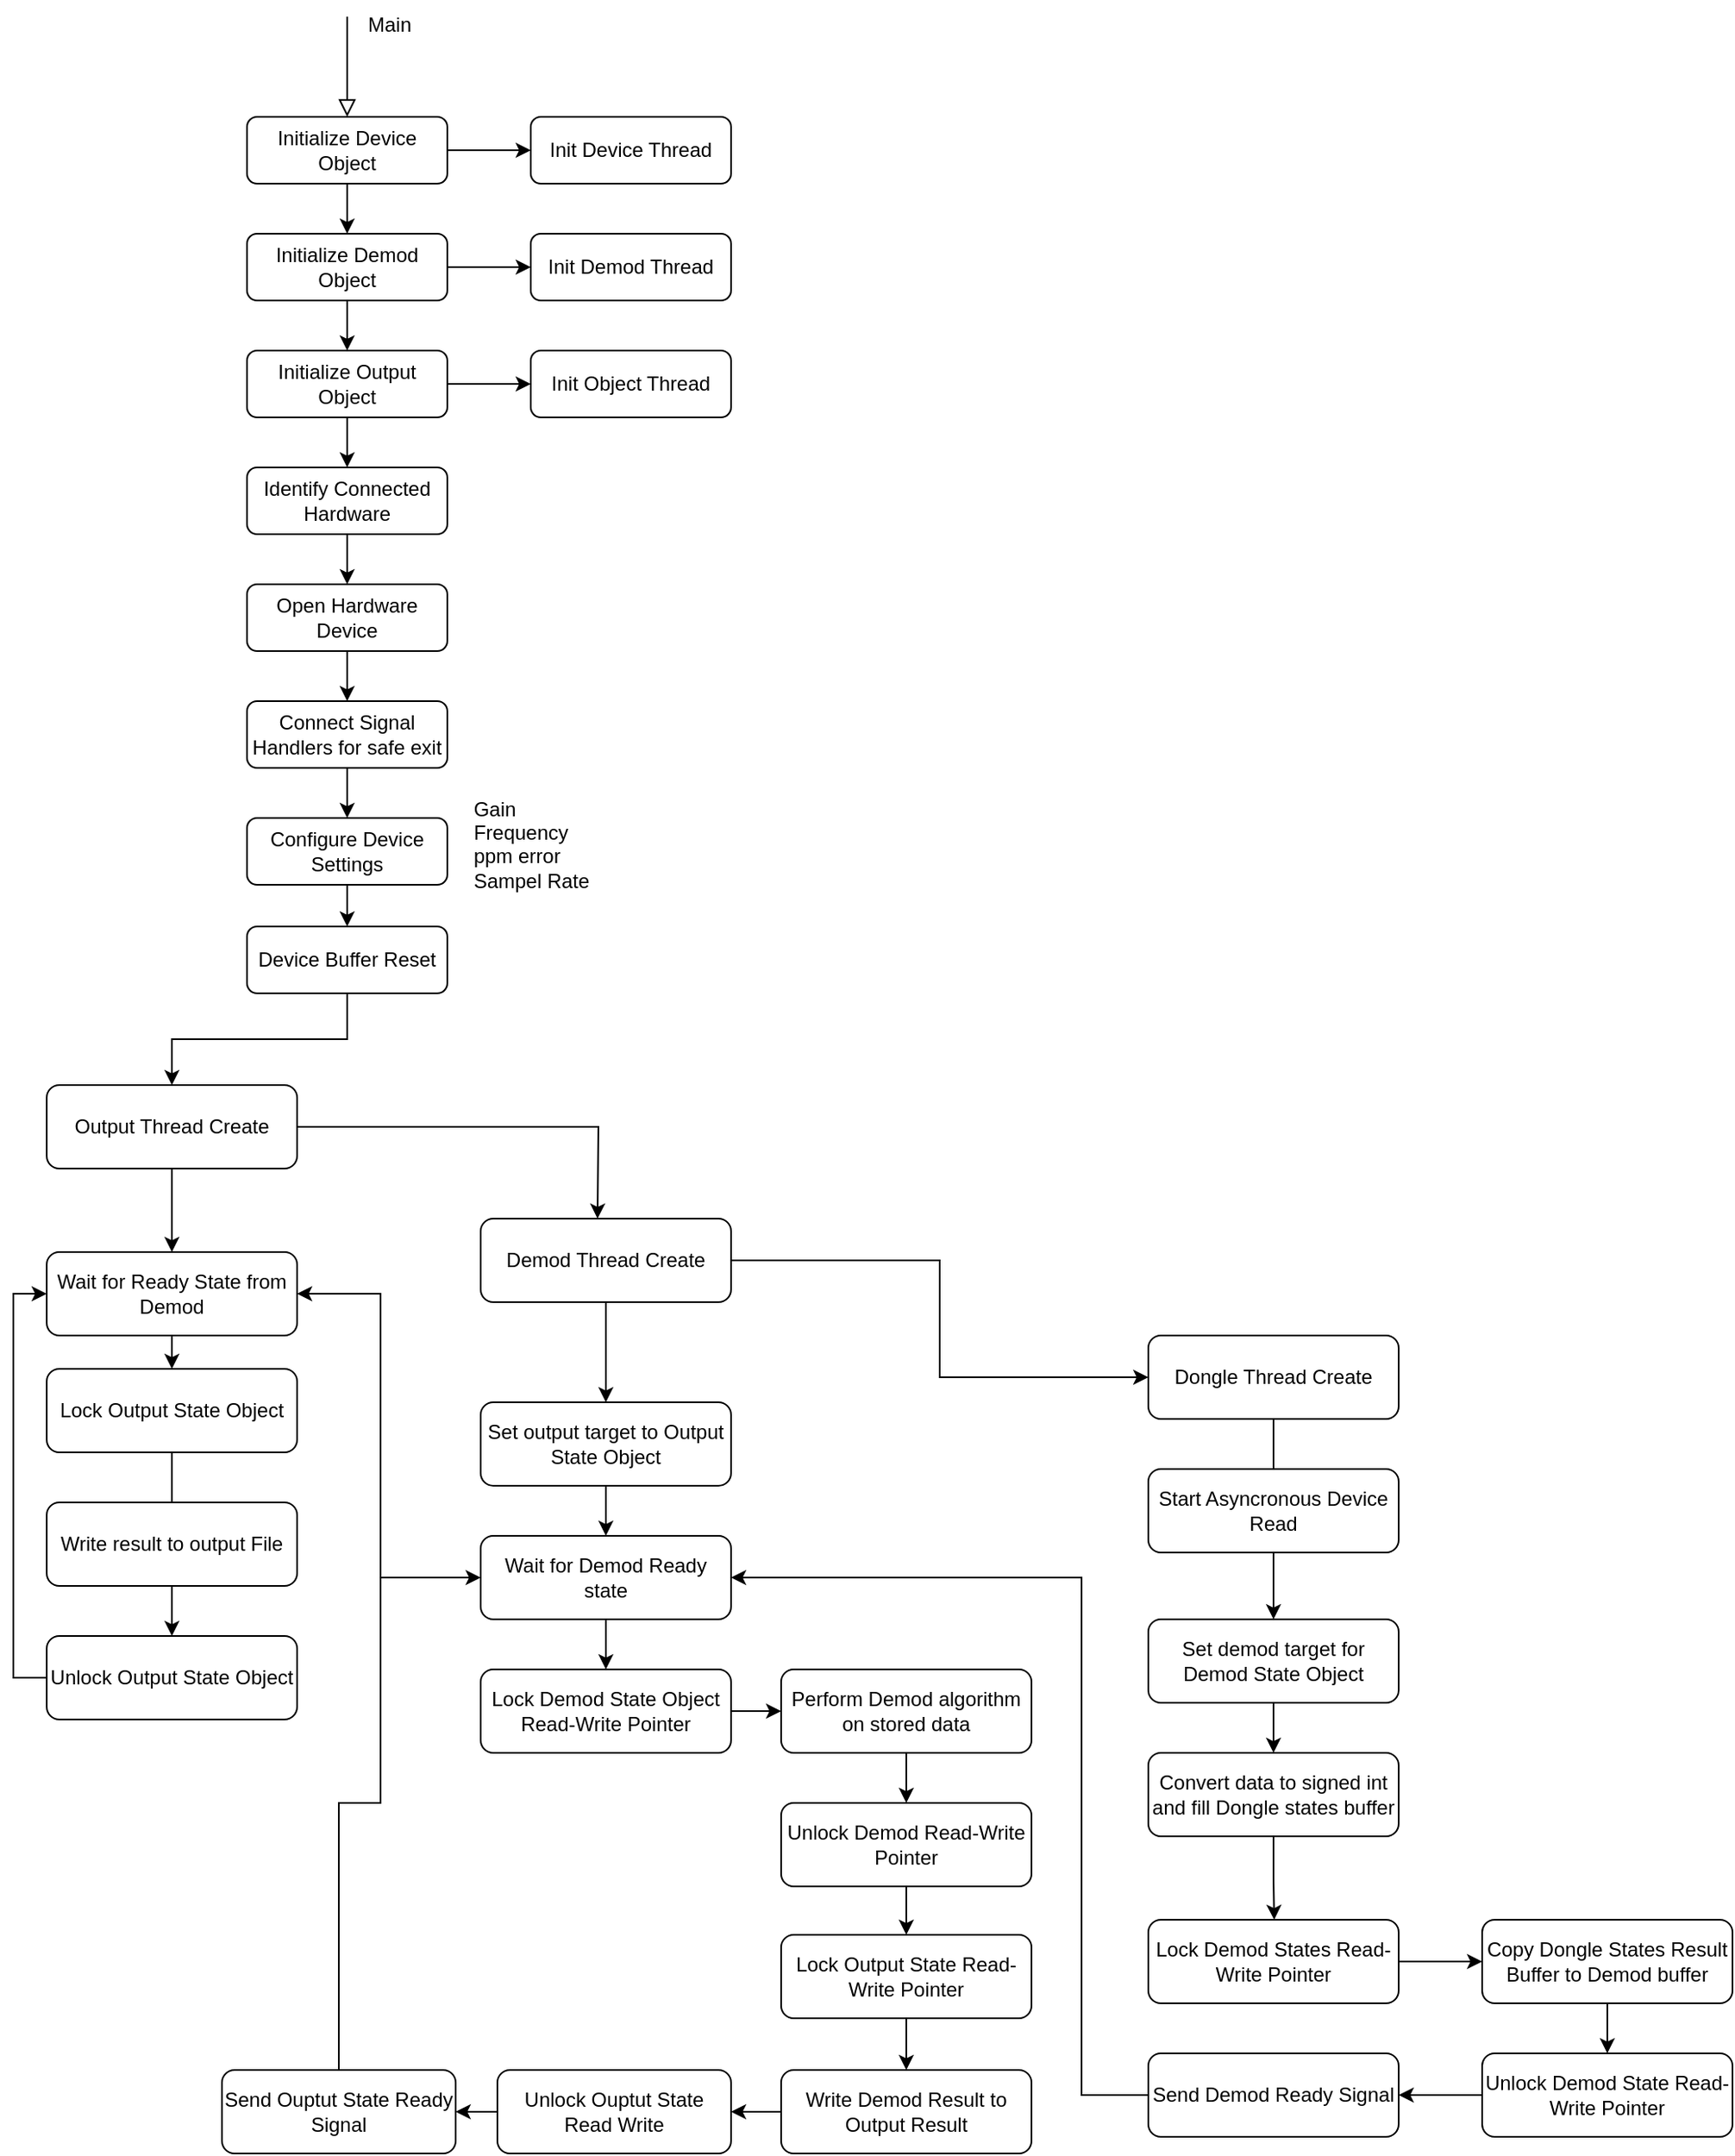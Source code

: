 <mxfile version="24.2.5" type="device" pages="4">
  <diagram id="C5RBs43oDa-KdzZeNtuy" name="FlowChart">
    <mxGraphModel dx="782" dy="461" grid="1" gridSize="10" guides="1" tooltips="1" connect="1" arrows="1" fold="1" page="1" pageScale="1" pageWidth="827" pageHeight="1169" math="0" shadow="0">
      <root>
        <mxCell id="WIyWlLk6GJQsqaUBKTNV-0" />
        <mxCell id="WIyWlLk6GJQsqaUBKTNV-1" parent="WIyWlLk6GJQsqaUBKTNV-0" />
        <mxCell id="ryBWtd0tFmzfpKorxyXH-6" style="edgeStyle=orthogonalEdgeStyle;rounded=0;orthogonalLoop=1;jettySize=auto;html=1;exitX=0.5;exitY=1;exitDx=0;exitDy=0;entryX=0.5;entryY=0;entryDx=0;entryDy=0;" parent="WIyWlLk6GJQsqaUBKTNV-1" source="WIyWlLk6GJQsqaUBKTNV-3" target="ryBWtd0tFmzfpKorxyXH-2" edge="1">
          <mxGeometry relative="1" as="geometry" />
        </mxCell>
        <mxCell id="WIyWlLk6GJQsqaUBKTNV-3" value="Initialize Device Object" style="rounded=1;whiteSpace=wrap;html=1;fontSize=12;glass=0;strokeWidth=1;shadow=0;" parent="WIyWlLk6GJQsqaUBKTNV-1" vertex="1">
          <mxGeometry x="160" y="80" width="120" height="40" as="geometry" />
        </mxCell>
        <mxCell id="ryBWtd0tFmzfpKorxyXH-0" value="" style="rounded=0;html=1;jettySize=auto;orthogonalLoop=1;fontSize=11;endArrow=block;endFill=0;endSize=8;strokeWidth=1;shadow=0;labelBackgroundColor=none;edgeStyle=orthogonalEdgeStyle;entryX=0.5;entryY=0;entryDx=0;entryDy=0;" parent="WIyWlLk6GJQsqaUBKTNV-1" target="WIyWlLk6GJQsqaUBKTNV-3" edge="1">
          <mxGeometry relative="1" as="geometry">
            <mxPoint x="220" y="20" as="sourcePoint" />
            <mxPoint x="220" y="70" as="targetPoint" />
            <Array as="points">
              <mxPoint x="220" y="60" />
              <mxPoint x="220" y="60" />
            </Array>
          </mxGeometry>
        </mxCell>
        <mxCell id="ryBWtd0tFmzfpKorxyXH-1" value="Main" style="text;html=1;align=center;verticalAlign=middle;resizable=0;points=[];autosize=1;strokeColor=none;fillColor=none;" parent="WIyWlLk6GJQsqaUBKTNV-1" vertex="1">
          <mxGeometry x="220" y="10" width="50" height="30" as="geometry" />
        </mxCell>
        <mxCell id="ryBWtd0tFmzfpKorxyXH-7" style="edgeStyle=orthogonalEdgeStyle;rounded=0;orthogonalLoop=1;jettySize=auto;html=1;exitX=0.5;exitY=1;exitDx=0;exitDy=0;entryX=0.5;entryY=0;entryDx=0;entryDy=0;" parent="WIyWlLk6GJQsqaUBKTNV-1" source="ryBWtd0tFmzfpKorxyXH-2" target="ryBWtd0tFmzfpKorxyXH-3" edge="1">
          <mxGeometry relative="1" as="geometry" />
        </mxCell>
        <mxCell id="ryBWtd0tFmzfpKorxyXH-11" style="edgeStyle=orthogonalEdgeStyle;rounded=0;orthogonalLoop=1;jettySize=auto;html=1;exitX=1;exitY=0.5;exitDx=0;exitDy=0;entryX=0;entryY=0.5;entryDx=0;entryDy=0;" parent="WIyWlLk6GJQsqaUBKTNV-1" source="ryBWtd0tFmzfpKorxyXH-2" target="ryBWtd0tFmzfpKorxyXH-9" edge="1">
          <mxGeometry relative="1" as="geometry" />
        </mxCell>
        <mxCell id="ryBWtd0tFmzfpKorxyXH-2" value="Initialize Demod Object" style="rounded=1;whiteSpace=wrap;html=1;fontSize=12;glass=0;strokeWidth=1;shadow=0;" parent="WIyWlLk6GJQsqaUBKTNV-1" vertex="1">
          <mxGeometry x="160" y="150" width="120" height="40" as="geometry" />
        </mxCell>
        <mxCell id="ryBWtd0tFmzfpKorxyXH-12" style="edgeStyle=orthogonalEdgeStyle;rounded=0;orthogonalLoop=1;jettySize=auto;html=1;exitX=1;exitY=0.5;exitDx=0;exitDy=0;entryX=0;entryY=0.5;entryDx=0;entryDy=0;" parent="WIyWlLk6GJQsqaUBKTNV-1" source="ryBWtd0tFmzfpKorxyXH-3" target="ryBWtd0tFmzfpKorxyXH-10" edge="1">
          <mxGeometry relative="1" as="geometry" />
        </mxCell>
        <mxCell id="ryBWtd0tFmzfpKorxyXH-16" style="edgeStyle=orthogonalEdgeStyle;rounded=0;orthogonalLoop=1;jettySize=auto;html=1;exitX=0.5;exitY=1;exitDx=0;exitDy=0;entryX=0.5;entryY=0;entryDx=0;entryDy=0;" parent="WIyWlLk6GJQsqaUBKTNV-1" source="ryBWtd0tFmzfpKorxyXH-3" target="ryBWtd0tFmzfpKorxyXH-15" edge="1">
          <mxGeometry relative="1" as="geometry" />
        </mxCell>
        <mxCell id="ryBWtd0tFmzfpKorxyXH-3" value="Initialize Output Object" style="rounded=1;whiteSpace=wrap;html=1;fontSize=12;glass=0;strokeWidth=1;shadow=0;" parent="WIyWlLk6GJQsqaUBKTNV-1" vertex="1">
          <mxGeometry x="160" y="220" width="120" height="40" as="geometry" />
        </mxCell>
        <mxCell id="ryBWtd0tFmzfpKorxyXH-5" value="" style="endArrow=classic;html=1;rounded=0;exitX=1;exitY=0.5;exitDx=0;exitDy=0;" parent="WIyWlLk6GJQsqaUBKTNV-1" source="WIyWlLk6GJQsqaUBKTNV-3" edge="1">
          <mxGeometry width="50" height="50" relative="1" as="geometry">
            <mxPoint x="340" y="110" as="sourcePoint" />
            <mxPoint x="330" y="100" as="targetPoint" />
          </mxGeometry>
        </mxCell>
        <mxCell id="ryBWtd0tFmzfpKorxyXH-8" value="Init Device Thread" style="rounded=1;whiteSpace=wrap;html=1;fontSize=12;glass=0;strokeWidth=1;shadow=0;" parent="WIyWlLk6GJQsqaUBKTNV-1" vertex="1">
          <mxGeometry x="330" y="80" width="120" height="40" as="geometry" />
        </mxCell>
        <mxCell id="ryBWtd0tFmzfpKorxyXH-9" value="Init Demod Thread" style="rounded=1;whiteSpace=wrap;html=1;fontSize=12;glass=0;strokeWidth=1;shadow=0;" parent="WIyWlLk6GJQsqaUBKTNV-1" vertex="1">
          <mxGeometry x="330" y="150" width="120" height="40" as="geometry" />
        </mxCell>
        <mxCell id="ryBWtd0tFmzfpKorxyXH-10" value="Init Object Thread" style="rounded=1;whiteSpace=wrap;html=1;fontSize=12;glass=0;strokeWidth=1;shadow=0;" parent="WIyWlLk6GJQsqaUBKTNV-1" vertex="1">
          <mxGeometry x="330" y="220" width="120" height="40" as="geometry" />
        </mxCell>
        <mxCell id="ryBWtd0tFmzfpKorxyXH-18" style="edgeStyle=orthogonalEdgeStyle;rounded=0;orthogonalLoop=1;jettySize=auto;html=1;exitX=0.5;exitY=1;exitDx=0;exitDy=0;entryX=0.5;entryY=0;entryDx=0;entryDy=0;" parent="WIyWlLk6GJQsqaUBKTNV-1" source="ryBWtd0tFmzfpKorxyXH-15" target="ryBWtd0tFmzfpKorxyXH-17" edge="1">
          <mxGeometry relative="1" as="geometry" />
        </mxCell>
        <mxCell id="ryBWtd0tFmzfpKorxyXH-15" value="Identify Connected Hardware" style="rounded=1;whiteSpace=wrap;html=1;fontSize=12;glass=0;strokeWidth=1;shadow=0;" parent="WIyWlLk6GJQsqaUBKTNV-1" vertex="1">
          <mxGeometry x="160" y="290" width="120" height="40" as="geometry" />
        </mxCell>
        <mxCell id="ryBWtd0tFmzfpKorxyXH-20" style="edgeStyle=orthogonalEdgeStyle;rounded=0;orthogonalLoop=1;jettySize=auto;html=1;exitX=0.5;exitY=1;exitDx=0;exitDy=0;entryX=0.5;entryY=0;entryDx=0;entryDy=0;" parent="WIyWlLk6GJQsqaUBKTNV-1" source="ryBWtd0tFmzfpKorxyXH-17" target="ryBWtd0tFmzfpKorxyXH-19" edge="1">
          <mxGeometry relative="1" as="geometry" />
        </mxCell>
        <mxCell id="ryBWtd0tFmzfpKorxyXH-17" value="Open Hardware Device" style="rounded=1;whiteSpace=wrap;html=1;fontSize=12;glass=0;strokeWidth=1;shadow=0;" parent="WIyWlLk6GJQsqaUBKTNV-1" vertex="1">
          <mxGeometry x="160" y="360" width="120" height="40" as="geometry" />
        </mxCell>
        <mxCell id="ryBWtd0tFmzfpKorxyXH-22" style="edgeStyle=orthogonalEdgeStyle;rounded=0;orthogonalLoop=1;jettySize=auto;html=1;exitX=0.5;exitY=1;exitDx=0;exitDy=0;entryX=0.5;entryY=0;entryDx=0;entryDy=0;" parent="WIyWlLk6GJQsqaUBKTNV-1" source="ryBWtd0tFmzfpKorxyXH-19" target="ryBWtd0tFmzfpKorxyXH-21" edge="1">
          <mxGeometry relative="1" as="geometry" />
        </mxCell>
        <mxCell id="ryBWtd0tFmzfpKorxyXH-19" value="Connect Signal Handlers for safe exit" style="rounded=1;whiteSpace=wrap;html=1;fontSize=12;glass=0;strokeWidth=1;shadow=0;" parent="WIyWlLk6GJQsqaUBKTNV-1" vertex="1">
          <mxGeometry x="160" y="430" width="120" height="40" as="geometry" />
        </mxCell>
        <mxCell id="ryBWtd0tFmzfpKorxyXH-25" style="edgeStyle=orthogonalEdgeStyle;rounded=0;orthogonalLoop=1;jettySize=auto;html=1;exitX=0.5;exitY=1;exitDx=0;exitDy=0;entryX=0.5;entryY=0;entryDx=0;entryDy=0;" parent="WIyWlLk6GJQsqaUBKTNV-1" source="ryBWtd0tFmzfpKorxyXH-21" target="ryBWtd0tFmzfpKorxyXH-24" edge="1">
          <mxGeometry relative="1" as="geometry" />
        </mxCell>
        <mxCell id="ryBWtd0tFmzfpKorxyXH-21" value="Configure Device Settings" style="rounded=1;whiteSpace=wrap;html=1;fontSize=12;glass=0;strokeWidth=1;shadow=0;" parent="WIyWlLk6GJQsqaUBKTNV-1" vertex="1">
          <mxGeometry x="160" y="500" width="120" height="40" as="geometry" />
        </mxCell>
        <mxCell id="ryBWtd0tFmzfpKorxyXH-23" value="&lt;div style=&quot;text-align: left;&quot;&gt;&lt;span style=&quot;background-color: initial;&quot;&gt;Gain&lt;/span&gt;&lt;/div&gt;&lt;div style=&quot;text-align: left;&quot;&gt;Frequency&lt;/div&gt;&lt;div style=&quot;text-align: left;&quot;&gt;ppm error&lt;/div&gt;&lt;div style=&quot;text-align: left;&quot;&gt;Sampel Rate&lt;/div&gt;&lt;div&gt;&lt;br&gt;&lt;/div&gt;" style="text;html=1;align=center;verticalAlign=middle;resizable=0;points=[];autosize=1;strokeColor=none;fillColor=none;" parent="WIyWlLk6GJQsqaUBKTNV-1" vertex="1">
          <mxGeometry x="285" y="478" width="90" height="90" as="geometry" />
        </mxCell>
        <mxCell id="ryBWtd0tFmzfpKorxyXH-27" style="edgeStyle=orthogonalEdgeStyle;rounded=0;orthogonalLoop=1;jettySize=auto;html=1;exitX=0.5;exitY=1;exitDx=0;exitDy=0;entryX=0.5;entryY=0;entryDx=0;entryDy=0;" parent="WIyWlLk6GJQsqaUBKTNV-1" source="ryBWtd0tFmzfpKorxyXH-24" target="ryBWtd0tFmzfpKorxyXH-26" edge="1">
          <mxGeometry relative="1" as="geometry" />
        </mxCell>
        <mxCell id="ryBWtd0tFmzfpKorxyXH-24" value="Device Buffer Reset" style="rounded=1;whiteSpace=wrap;html=1;fontSize=12;glass=0;strokeWidth=1;shadow=0;" parent="WIyWlLk6GJQsqaUBKTNV-1" vertex="1">
          <mxGeometry x="160" y="565" width="120" height="40" as="geometry" />
        </mxCell>
        <mxCell id="ryBWtd0tFmzfpKorxyXH-28" style="edgeStyle=orthogonalEdgeStyle;rounded=0;orthogonalLoop=1;jettySize=auto;html=1;exitX=0.5;exitY=1;exitDx=0;exitDy=0;" parent="WIyWlLk6GJQsqaUBKTNV-1" source="ryBWtd0tFmzfpKorxyXH-26" edge="1">
          <mxGeometry relative="1" as="geometry">
            <mxPoint x="115" y="760" as="targetPoint" />
          </mxGeometry>
        </mxCell>
        <mxCell id="ryBWtd0tFmzfpKorxyXH-37" style="edgeStyle=orthogonalEdgeStyle;rounded=0;orthogonalLoop=1;jettySize=auto;html=1;exitX=1;exitY=0.5;exitDx=0;exitDy=0;" parent="WIyWlLk6GJQsqaUBKTNV-1" source="ryBWtd0tFmzfpKorxyXH-26" edge="1">
          <mxGeometry relative="1" as="geometry">
            <mxPoint x="370" y="740" as="targetPoint" />
          </mxGeometry>
        </mxCell>
        <mxCell id="ryBWtd0tFmzfpKorxyXH-26" value="Output Thread Create" style="rounded=1;whiteSpace=wrap;html=1;fontSize=12;glass=0;strokeWidth=1;shadow=0;" parent="WIyWlLk6GJQsqaUBKTNV-1" vertex="1">
          <mxGeometry x="40" y="660" width="150" height="50" as="geometry" />
        </mxCell>
        <mxCell id="ryBWtd0tFmzfpKorxyXH-30" style="edgeStyle=orthogonalEdgeStyle;rounded=0;orthogonalLoop=1;jettySize=auto;html=1;exitX=0.5;exitY=1;exitDx=0;exitDy=0;" parent="WIyWlLk6GJQsqaUBKTNV-1" source="ryBWtd0tFmzfpKorxyXH-29" edge="1">
          <mxGeometry relative="1" as="geometry">
            <mxPoint x="115" y="950" as="targetPoint" />
          </mxGeometry>
        </mxCell>
        <mxCell id="ryBWtd0tFmzfpKorxyXH-29" value="Lock Output State Object" style="rounded=1;whiteSpace=wrap;html=1;fontSize=12;glass=0;strokeWidth=1;shadow=0;" parent="WIyWlLk6GJQsqaUBKTNV-1" vertex="1">
          <mxGeometry x="40" y="830" width="150" height="50" as="geometry" />
        </mxCell>
        <mxCell id="ryBWtd0tFmzfpKorxyXH-33" style="edgeStyle=orthogonalEdgeStyle;rounded=0;orthogonalLoop=1;jettySize=auto;html=1;exitX=0.5;exitY=1;exitDx=0;exitDy=0;entryX=0.5;entryY=0;entryDx=0;entryDy=0;" parent="WIyWlLk6GJQsqaUBKTNV-1" source="ryBWtd0tFmzfpKorxyXH-31" target="ryBWtd0tFmzfpKorxyXH-32" edge="1">
          <mxGeometry relative="1" as="geometry" />
        </mxCell>
        <mxCell id="ryBWtd0tFmzfpKorxyXH-31" value="Write result to output File" style="rounded=1;whiteSpace=wrap;html=1;fontSize=12;glass=0;strokeWidth=1;shadow=0;" parent="WIyWlLk6GJQsqaUBKTNV-1" vertex="1">
          <mxGeometry x="40" y="910" width="150" height="50" as="geometry" />
        </mxCell>
        <mxCell id="ryBWtd0tFmzfpKorxyXH-59" style="edgeStyle=orthogonalEdgeStyle;rounded=0;orthogonalLoop=1;jettySize=auto;html=1;exitX=0;exitY=0.5;exitDx=0;exitDy=0;entryX=0;entryY=0.5;entryDx=0;entryDy=0;" parent="WIyWlLk6GJQsqaUBKTNV-1" source="ryBWtd0tFmzfpKorxyXH-32" target="ryBWtd0tFmzfpKorxyXH-34" edge="1">
          <mxGeometry relative="1" as="geometry" />
        </mxCell>
        <mxCell id="ryBWtd0tFmzfpKorxyXH-32" value="Unlock Output State Object" style="rounded=1;whiteSpace=wrap;html=1;fontSize=12;glass=0;strokeWidth=1;shadow=0;" parent="WIyWlLk6GJQsqaUBKTNV-1" vertex="1">
          <mxGeometry x="40" y="990" width="150" height="50" as="geometry" />
        </mxCell>
        <mxCell id="ryBWtd0tFmzfpKorxyXH-35" style="edgeStyle=orthogonalEdgeStyle;rounded=0;orthogonalLoop=1;jettySize=auto;html=1;exitX=0.5;exitY=1;exitDx=0;exitDy=0;entryX=0.5;entryY=0;entryDx=0;entryDy=0;" parent="WIyWlLk6GJQsqaUBKTNV-1" source="ryBWtd0tFmzfpKorxyXH-34" target="ryBWtd0tFmzfpKorxyXH-29" edge="1">
          <mxGeometry relative="1" as="geometry" />
        </mxCell>
        <mxCell id="ryBWtd0tFmzfpKorxyXH-34" value="Wait for Ready State from Demod" style="rounded=1;whiteSpace=wrap;html=1;fontSize=12;glass=0;strokeWidth=1;shadow=0;" parent="WIyWlLk6GJQsqaUBKTNV-1" vertex="1">
          <mxGeometry x="40" y="760" width="150" height="50" as="geometry" />
        </mxCell>
        <mxCell id="ryBWtd0tFmzfpKorxyXH-39" style="edgeStyle=orthogonalEdgeStyle;rounded=0;orthogonalLoop=1;jettySize=auto;html=1;exitX=0.5;exitY=1;exitDx=0;exitDy=0;" parent="WIyWlLk6GJQsqaUBKTNV-1" source="ryBWtd0tFmzfpKorxyXH-38" edge="1">
          <mxGeometry relative="1" as="geometry">
            <mxPoint x="375" y="850" as="targetPoint" />
          </mxGeometry>
        </mxCell>
        <mxCell id="ryBWtd0tFmzfpKorxyXH-62" style="edgeStyle=orthogonalEdgeStyle;rounded=0;orthogonalLoop=1;jettySize=auto;html=1;exitX=1;exitY=0.5;exitDx=0;exitDy=0;entryX=0;entryY=0.5;entryDx=0;entryDy=0;" parent="WIyWlLk6GJQsqaUBKTNV-1" source="ryBWtd0tFmzfpKorxyXH-38" target="ryBWtd0tFmzfpKorxyXH-61" edge="1">
          <mxGeometry relative="1" as="geometry" />
        </mxCell>
        <mxCell id="ryBWtd0tFmzfpKorxyXH-38" value="Demod Thread Create" style="rounded=1;whiteSpace=wrap;html=1;fontSize=12;glass=0;strokeWidth=1;shadow=0;" parent="WIyWlLk6GJQsqaUBKTNV-1" vertex="1">
          <mxGeometry x="300" y="740" width="150" height="50" as="geometry" />
        </mxCell>
        <mxCell id="ryBWtd0tFmzfpKorxyXH-43" style="edgeStyle=orthogonalEdgeStyle;rounded=0;orthogonalLoop=1;jettySize=auto;html=1;exitX=0.5;exitY=1;exitDx=0;exitDy=0;entryX=0.5;entryY=0;entryDx=0;entryDy=0;" parent="WIyWlLk6GJQsqaUBKTNV-1" source="ryBWtd0tFmzfpKorxyXH-40" target="ryBWtd0tFmzfpKorxyXH-41" edge="1">
          <mxGeometry relative="1" as="geometry" />
        </mxCell>
        <mxCell id="ryBWtd0tFmzfpKorxyXH-40" value="Set output target to Output State Object" style="rounded=1;whiteSpace=wrap;html=1;fontSize=12;glass=0;strokeWidth=1;shadow=0;" parent="WIyWlLk6GJQsqaUBKTNV-1" vertex="1">
          <mxGeometry x="300" y="850" width="150" height="50" as="geometry" />
        </mxCell>
        <mxCell id="ryBWtd0tFmzfpKorxyXH-44" style="edgeStyle=orthogonalEdgeStyle;rounded=0;orthogonalLoop=1;jettySize=auto;html=1;exitX=0.5;exitY=1;exitDx=0;exitDy=0;entryX=0.5;entryY=0;entryDx=0;entryDy=0;" parent="WIyWlLk6GJQsqaUBKTNV-1" source="ryBWtd0tFmzfpKorxyXH-41" target="ryBWtd0tFmzfpKorxyXH-45" edge="1">
          <mxGeometry relative="1" as="geometry">
            <mxPoint x="375" y="1030" as="targetPoint" />
          </mxGeometry>
        </mxCell>
        <mxCell id="ryBWtd0tFmzfpKorxyXH-41" value="Wait for Demod Ready state" style="rounded=1;whiteSpace=wrap;html=1;fontSize=12;glass=0;strokeWidth=1;shadow=0;" parent="WIyWlLk6GJQsqaUBKTNV-1" vertex="1">
          <mxGeometry x="300" y="930" width="150" height="50" as="geometry" />
        </mxCell>
        <mxCell id="ryBWtd0tFmzfpKorxyXH-47" style="edgeStyle=orthogonalEdgeStyle;rounded=0;orthogonalLoop=1;jettySize=auto;html=1;exitX=1;exitY=0.5;exitDx=0;exitDy=0;entryX=0;entryY=0.5;entryDx=0;entryDy=0;" parent="WIyWlLk6GJQsqaUBKTNV-1" source="ryBWtd0tFmzfpKorxyXH-45" target="ryBWtd0tFmzfpKorxyXH-46" edge="1">
          <mxGeometry relative="1" as="geometry" />
        </mxCell>
        <mxCell id="ryBWtd0tFmzfpKorxyXH-45" value="Lock Demod State Object Read-Write Pointer" style="rounded=1;whiteSpace=wrap;html=1;fontSize=12;glass=0;strokeWidth=1;shadow=0;" parent="WIyWlLk6GJQsqaUBKTNV-1" vertex="1">
          <mxGeometry x="300" y="1010" width="150" height="50" as="geometry" />
        </mxCell>
        <mxCell id="ryBWtd0tFmzfpKorxyXH-49" style="edgeStyle=orthogonalEdgeStyle;rounded=0;orthogonalLoop=1;jettySize=auto;html=1;exitX=0.5;exitY=1;exitDx=0;exitDy=0;entryX=0.5;entryY=0;entryDx=0;entryDy=0;" parent="WIyWlLk6GJQsqaUBKTNV-1" source="ryBWtd0tFmzfpKorxyXH-46" target="ryBWtd0tFmzfpKorxyXH-48" edge="1">
          <mxGeometry relative="1" as="geometry" />
        </mxCell>
        <mxCell id="ryBWtd0tFmzfpKorxyXH-46" value="Perform Demod algorithm on stored data" style="rounded=1;whiteSpace=wrap;html=1;fontSize=12;glass=0;strokeWidth=1;shadow=0;" parent="WIyWlLk6GJQsqaUBKTNV-1" vertex="1">
          <mxGeometry x="480" y="1010" width="150" height="50" as="geometry" />
        </mxCell>
        <mxCell id="ryBWtd0tFmzfpKorxyXH-51" style="edgeStyle=orthogonalEdgeStyle;rounded=0;orthogonalLoop=1;jettySize=auto;html=1;exitX=0.5;exitY=1;exitDx=0;exitDy=0;entryX=0.5;entryY=0;entryDx=0;entryDy=0;" parent="WIyWlLk6GJQsqaUBKTNV-1" source="ryBWtd0tFmzfpKorxyXH-48" target="ryBWtd0tFmzfpKorxyXH-50" edge="1">
          <mxGeometry relative="1" as="geometry" />
        </mxCell>
        <mxCell id="ryBWtd0tFmzfpKorxyXH-48" value="Unlock Demod Read-Write Pointer" style="rounded=1;whiteSpace=wrap;html=1;fontSize=12;glass=0;strokeWidth=1;shadow=0;" parent="WIyWlLk6GJQsqaUBKTNV-1" vertex="1">
          <mxGeometry x="480" y="1090" width="150" height="50" as="geometry" />
        </mxCell>
        <mxCell id="ryBWtd0tFmzfpKorxyXH-53" style="edgeStyle=orthogonalEdgeStyle;rounded=0;orthogonalLoop=1;jettySize=auto;html=1;exitX=0.5;exitY=1;exitDx=0;exitDy=0;entryX=0.5;entryY=0;entryDx=0;entryDy=0;" parent="WIyWlLk6GJQsqaUBKTNV-1" source="ryBWtd0tFmzfpKorxyXH-50" target="ryBWtd0tFmzfpKorxyXH-52" edge="1">
          <mxGeometry relative="1" as="geometry" />
        </mxCell>
        <mxCell id="ryBWtd0tFmzfpKorxyXH-50" value="Lock Output State Read-Write Pointer" style="rounded=1;whiteSpace=wrap;html=1;fontSize=12;glass=0;strokeWidth=1;shadow=0;" parent="WIyWlLk6GJQsqaUBKTNV-1" vertex="1">
          <mxGeometry x="480" y="1169" width="150" height="50" as="geometry" />
        </mxCell>
        <mxCell id="ryBWtd0tFmzfpKorxyXH-55" style="edgeStyle=orthogonalEdgeStyle;rounded=0;orthogonalLoop=1;jettySize=auto;html=1;exitX=0;exitY=0.5;exitDx=0;exitDy=0;entryX=1;entryY=0.5;entryDx=0;entryDy=0;" parent="WIyWlLk6GJQsqaUBKTNV-1" source="ryBWtd0tFmzfpKorxyXH-52" target="ryBWtd0tFmzfpKorxyXH-54" edge="1">
          <mxGeometry relative="1" as="geometry" />
        </mxCell>
        <mxCell id="ryBWtd0tFmzfpKorxyXH-52" value="Write Demod Result to Output Result" style="rounded=1;whiteSpace=wrap;html=1;fontSize=12;glass=0;strokeWidth=1;shadow=0;" parent="WIyWlLk6GJQsqaUBKTNV-1" vertex="1">
          <mxGeometry x="480" y="1250" width="150" height="50" as="geometry" />
        </mxCell>
        <mxCell id="ryBWtd0tFmzfpKorxyXH-57" style="edgeStyle=orthogonalEdgeStyle;rounded=0;orthogonalLoop=1;jettySize=auto;html=1;exitX=0;exitY=0.5;exitDx=0;exitDy=0;entryX=1;entryY=0.5;entryDx=0;entryDy=0;" parent="WIyWlLk6GJQsqaUBKTNV-1" source="ryBWtd0tFmzfpKorxyXH-54" target="ryBWtd0tFmzfpKorxyXH-56" edge="1">
          <mxGeometry relative="1" as="geometry" />
        </mxCell>
        <mxCell id="ryBWtd0tFmzfpKorxyXH-54" value="Unlock Ouptut State Read Write" style="rounded=1;whiteSpace=wrap;html=1;fontSize=12;glass=0;strokeWidth=1;shadow=0;" parent="WIyWlLk6GJQsqaUBKTNV-1" vertex="1">
          <mxGeometry x="310" y="1250" width="140" height="50" as="geometry" />
        </mxCell>
        <mxCell id="ryBWtd0tFmzfpKorxyXH-58" style="edgeStyle=orthogonalEdgeStyle;rounded=0;orthogonalLoop=1;jettySize=auto;html=1;exitX=0.5;exitY=0;exitDx=0;exitDy=0;entryX=1;entryY=0.5;entryDx=0;entryDy=0;" parent="WIyWlLk6GJQsqaUBKTNV-1" source="ryBWtd0tFmzfpKorxyXH-56" target="ryBWtd0tFmzfpKorxyXH-34" edge="1">
          <mxGeometry relative="1" as="geometry">
            <Array as="points">
              <mxPoint x="215" y="1090" />
              <mxPoint x="240" y="1090" />
              <mxPoint x="240" y="785" />
            </Array>
          </mxGeometry>
        </mxCell>
        <mxCell id="ryBWtd0tFmzfpKorxyXH-60" style="edgeStyle=orthogonalEdgeStyle;rounded=0;orthogonalLoop=1;jettySize=auto;html=1;exitX=0.5;exitY=0;exitDx=0;exitDy=0;entryX=0;entryY=0.5;entryDx=0;entryDy=0;" parent="WIyWlLk6GJQsqaUBKTNV-1" source="ryBWtd0tFmzfpKorxyXH-56" target="ryBWtd0tFmzfpKorxyXH-41" edge="1">
          <mxGeometry relative="1" as="geometry">
            <Array as="points">
              <mxPoint x="215" y="1090" />
              <mxPoint x="240" y="1090" />
              <mxPoint x="240" y="955" />
            </Array>
          </mxGeometry>
        </mxCell>
        <mxCell id="ryBWtd0tFmzfpKorxyXH-56" value="Send Ouptut State Ready Signal" style="rounded=1;whiteSpace=wrap;html=1;fontSize=12;glass=0;strokeWidth=1;shadow=0;" parent="WIyWlLk6GJQsqaUBKTNV-1" vertex="1">
          <mxGeometry x="145" y="1250" width="140" height="50" as="geometry" />
        </mxCell>
        <mxCell id="ryBWtd0tFmzfpKorxyXH-63" style="edgeStyle=orthogonalEdgeStyle;rounded=0;orthogonalLoop=1;jettySize=auto;html=1;exitX=0.5;exitY=1;exitDx=0;exitDy=0;" parent="WIyWlLk6GJQsqaUBKTNV-1" source="ryBWtd0tFmzfpKorxyXH-61" edge="1">
          <mxGeometry relative="1" as="geometry">
            <mxPoint x="774.571" y="930" as="targetPoint" />
          </mxGeometry>
        </mxCell>
        <mxCell id="ryBWtd0tFmzfpKorxyXH-61" value="Dongle Thread Create" style="rounded=1;whiteSpace=wrap;html=1;fontSize=12;glass=0;strokeWidth=1;shadow=0;" parent="WIyWlLk6GJQsqaUBKTNV-1" vertex="1">
          <mxGeometry x="700" y="810" width="150" height="50" as="geometry" />
        </mxCell>
        <mxCell id="ryBWtd0tFmzfpKorxyXH-68" style="edgeStyle=orthogonalEdgeStyle;rounded=0;orthogonalLoop=1;jettySize=auto;html=1;exitX=0.5;exitY=1;exitDx=0;exitDy=0;entryX=0.5;entryY=0;entryDx=0;entryDy=0;" parent="WIyWlLk6GJQsqaUBKTNV-1" source="ryBWtd0tFmzfpKorxyXH-64" target="ryBWtd0tFmzfpKorxyXH-67" edge="1">
          <mxGeometry relative="1" as="geometry" />
        </mxCell>
        <mxCell id="ryBWtd0tFmzfpKorxyXH-64" value="Start Asyncronous Device Read" style="rounded=1;whiteSpace=wrap;html=1;fontSize=12;glass=0;strokeWidth=1;shadow=0;" parent="WIyWlLk6GJQsqaUBKTNV-1" vertex="1">
          <mxGeometry x="700" y="890" width="150" height="50" as="geometry" />
        </mxCell>
        <mxCell id="ryBWtd0tFmzfpKorxyXH-71" style="edgeStyle=orthogonalEdgeStyle;rounded=0;orthogonalLoop=1;jettySize=auto;html=1;exitX=0.5;exitY=1;exitDx=0;exitDy=0;entryX=0.5;entryY=0;entryDx=0;entryDy=0;" parent="WIyWlLk6GJQsqaUBKTNV-1" source="ryBWtd0tFmzfpKorxyXH-67" target="ryBWtd0tFmzfpKorxyXH-70" edge="1">
          <mxGeometry relative="1" as="geometry" />
        </mxCell>
        <mxCell id="ryBWtd0tFmzfpKorxyXH-67" value="Set demod target for Demod State Object" style="rounded=1;whiteSpace=wrap;html=1;fontSize=12;glass=0;strokeWidth=1;shadow=0;" parent="WIyWlLk6GJQsqaUBKTNV-1" vertex="1">
          <mxGeometry x="700" y="980" width="150" height="50" as="geometry" />
        </mxCell>
        <mxCell id="ryBWtd0tFmzfpKorxyXH-72" style="edgeStyle=orthogonalEdgeStyle;rounded=0;orthogonalLoop=1;jettySize=auto;html=1;exitX=0.5;exitY=1;exitDx=0;exitDy=0;" parent="WIyWlLk6GJQsqaUBKTNV-1" source="ryBWtd0tFmzfpKorxyXH-70" edge="1">
          <mxGeometry relative="1" as="geometry">
            <mxPoint x="775.412" y="1160" as="targetPoint" />
          </mxGeometry>
        </mxCell>
        <mxCell id="ryBWtd0tFmzfpKorxyXH-70" value="Convert data to signed int and fill Dongle states buffer" style="rounded=1;whiteSpace=wrap;html=1;fontSize=12;glass=0;strokeWidth=1;shadow=0;" parent="WIyWlLk6GJQsqaUBKTNV-1" vertex="1">
          <mxGeometry x="700" y="1060" width="150" height="50" as="geometry" />
        </mxCell>
        <mxCell id="ryBWtd0tFmzfpKorxyXH-76" style="edgeStyle=orthogonalEdgeStyle;rounded=0;orthogonalLoop=1;jettySize=auto;html=1;exitX=1;exitY=0.5;exitDx=0;exitDy=0;entryX=0;entryY=0.5;entryDx=0;entryDy=0;" parent="WIyWlLk6GJQsqaUBKTNV-1" source="ryBWtd0tFmzfpKorxyXH-73" target="ryBWtd0tFmzfpKorxyXH-75" edge="1">
          <mxGeometry relative="1" as="geometry" />
        </mxCell>
        <mxCell id="ryBWtd0tFmzfpKorxyXH-73" value="Lock Demod States Read-Write Pointer" style="rounded=1;whiteSpace=wrap;html=1;fontSize=12;glass=0;strokeWidth=1;shadow=0;" parent="WIyWlLk6GJQsqaUBKTNV-1" vertex="1">
          <mxGeometry x="700" y="1160" width="150" height="50" as="geometry" />
        </mxCell>
        <mxCell id="ryBWtd0tFmzfpKorxyXH-78" style="edgeStyle=orthogonalEdgeStyle;rounded=0;orthogonalLoop=1;jettySize=auto;html=1;exitX=0.5;exitY=1;exitDx=0;exitDy=0;entryX=0.5;entryY=0;entryDx=0;entryDy=0;" parent="WIyWlLk6GJQsqaUBKTNV-1" source="ryBWtd0tFmzfpKorxyXH-75" target="ryBWtd0tFmzfpKorxyXH-77" edge="1">
          <mxGeometry relative="1" as="geometry" />
        </mxCell>
        <mxCell id="ryBWtd0tFmzfpKorxyXH-75" value="Copy Dongle States Result Buffer to Demod buffer" style="rounded=1;whiteSpace=wrap;html=1;fontSize=12;glass=0;strokeWidth=1;shadow=0;" parent="WIyWlLk6GJQsqaUBKTNV-1" vertex="1">
          <mxGeometry x="900" y="1160" width="150" height="50" as="geometry" />
        </mxCell>
        <mxCell id="ryBWtd0tFmzfpKorxyXH-80" style="edgeStyle=orthogonalEdgeStyle;rounded=0;orthogonalLoop=1;jettySize=auto;html=1;exitX=0;exitY=0.5;exitDx=0;exitDy=0;entryX=1;entryY=0.5;entryDx=0;entryDy=0;" parent="WIyWlLk6GJQsqaUBKTNV-1" source="ryBWtd0tFmzfpKorxyXH-77" target="ryBWtd0tFmzfpKorxyXH-79" edge="1">
          <mxGeometry relative="1" as="geometry" />
        </mxCell>
        <mxCell id="ryBWtd0tFmzfpKorxyXH-77" value="Unlock Demod State Read-Write Pointer" style="rounded=1;whiteSpace=wrap;html=1;fontSize=12;glass=0;strokeWidth=1;shadow=0;" parent="WIyWlLk6GJQsqaUBKTNV-1" vertex="1">
          <mxGeometry x="900" y="1240" width="150" height="50" as="geometry" />
        </mxCell>
        <mxCell id="ryBWtd0tFmzfpKorxyXH-81" style="edgeStyle=orthogonalEdgeStyle;rounded=0;orthogonalLoop=1;jettySize=auto;html=1;exitX=0;exitY=0.5;exitDx=0;exitDy=0;entryX=1;entryY=0.5;entryDx=0;entryDy=0;" parent="WIyWlLk6GJQsqaUBKTNV-1" source="ryBWtd0tFmzfpKorxyXH-79" target="ryBWtd0tFmzfpKorxyXH-41" edge="1">
          <mxGeometry relative="1" as="geometry">
            <Array as="points">
              <mxPoint x="660" y="1265" />
              <mxPoint x="660" y="955" />
            </Array>
          </mxGeometry>
        </mxCell>
        <mxCell id="ryBWtd0tFmzfpKorxyXH-79" value="Send Demod Ready Signal" style="rounded=1;whiteSpace=wrap;html=1;fontSize=12;glass=0;strokeWidth=1;shadow=0;" parent="WIyWlLk6GJQsqaUBKTNV-1" vertex="1">
          <mxGeometry x="700" y="1240" width="150" height="50" as="geometry" />
        </mxCell>
      </root>
    </mxGraphModel>
  </diagram>
  <diagram id="kdXLxhO00D5wFwQU5DeK" name="ClassDiagrams">
    <mxGraphModel dx="782" dy="461" grid="1" gridSize="10" guides="1" tooltips="1" connect="1" arrows="1" fold="1" page="1" pageScale="1" pageWidth="850" pageHeight="1100" math="0" shadow="0">
      <root>
        <mxCell id="0" />
        <mxCell id="1" parent="0" />
        <mxCell id="YwMrmA-6lsPae44D3DCS-1" value="Dongle" style="swimlane;fontStyle=2;align=center;verticalAlign=top;childLayout=stackLayout;horizontal=1;startSize=26;horizontalStack=0;resizeParent=1;resizeLast=0;collapsible=1;marginBottom=0;rounded=0;shadow=0;strokeWidth=1;" parent="1" vertex="1">
          <mxGeometry x="105" y="430" width="255" height="230" as="geometry">
            <mxRectangle x="230" y="140" width="160" height="26" as="alternateBounds" />
          </mxGeometry>
        </mxCell>
        <mxCell id="YwMrmA-6lsPae44D3DCS-2" value="- frequency : uint32_t&lt;div&gt;- sampleRate : uint32_t&lt;/div&gt;&lt;div&gt;&lt;span style=&quot;background-color: initial;&quot;&gt;- bufferLength : uint32_t&lt;/span&gt;&lt;br&gt;&lt;/div&gt;&lt;div&gt;&lt;br&gt;&lt;/div&gt;" style="text;html=1;align=left;verticalAlign=middle;resizable=0;points=[];autosize=1;strokeColor=none;fillColor=none;" parent="YwMrmA-6lsPae44D3DCS-1" vertex="1">
          <mxGeometry y="26" width="255" height="70" as="geometry" />
        </mxCell>
        <mxCell id="YwMrmA-6lsPae44D3DCS-3" value="" style="line;html=1;strokeWidth=1;align=left;verticalAlign=middle;spacingTop=-1;spacingLeft=3;spacingRight=3;rotatable=0;labelPosition=right;points=[];portConstraint=eastwest;" parent="YwMrmA-6lsPae44D3DCS-1" vertex="1">
          <mxGeometry y="96" width="255" height="6" as="geometry" />
        </mxCell>
        <mxCell id="_pg6gIe2L6WCPwgNMmxK-2" value="&lt;div style=&quot;color: rgb(204, 204, 204); background-color: rgb(31, 31, 31); font-family: &amp;quot;Droid Sans Mono&amp;quot;, &amp;quot;monospace&amp;quot;, monospace; line-height: 106%; white-space-collapse: preserve; font-size: 7px;&quot;&gt;&lt;div style=&quot;line-height: 106%;&quot;&gt;    &lt;span style=&quot;color: #569cd6;&quot;&gt;virtual&lt;/span&gt; &lt;span style=&quot;color: #569cd6;&quot;&gt;int&lt;/span&gt; &lt;span style=&quot;color: #dcdcaa;&quot;&gt;FrequencySet&lt;/span&gt;(&lt;span style=&quot;color: #4ec9b0;&quot;&gt;uint32_t&lt;/span&gt; &lt;span style=&quot;color: #9cdcfe;&quot;&gt;frequency&lt;/span&gt;) &lt;span style=&quot;color: #d4d4d4;&quot;&gt;=&lt;/span&gt; &lt;span style=&quot;color: #b5cea8;&quot;&gt;0&lt;/span&gt;;&lt;/div&gt;&lt;div style=&quot;line-height: 106%;&quot;&gt;    &lt;span style=&quot;color: #569cd6;&quot;&gt;virtual&lt;/span&gt; &lt;span style=&quot;color: #569cd6;&quot;&gt;int&lt;/span&gt; &lt;span style=&quot;color: #dcdcaa;&quot;&gt;SampleRateSet&lt;/span&gt;(&lt;span style=&quot;color: #4ec9b0;&quot;&gt;uint32_t&lt;/span&gt; &lt;span style=&quot;color: #9cdcfe;&quot;&gt;sampleRate&lt;/span&gt;) &lt;span style=&quot;color: #d4d4d4;&quot;&gt;=&lt;/span&gt; &lt;span style=&quot;color: #b5cea8;&quot;&gt;0&lt;/span&gt;;&lt;/div&gt;&lt;div style=&quot;line-height: 106%;&quot;&gt;    &lt;span style=&quot;color: #569cd6;&quot;&gt;virtual&lt;/span&gt; &lt;span style=&quot;color: #569cd6;&quot;&gt;int&lt;/span&gt; &lt;span style=&quot;color: #dcdcaa;&quot;&gt;BitDepthSet&lt;/span&gt;(&lt;span style=&quot;color: #4ec9b0;&quot;&gt;uint16_t&lt;/span&gt; &lt;span style=&quot;color: #9cdcfe;&quot;&gt;bitDepth&lt;/span&gt;) &lt;span style=&quot;color: #d4d4d4;&quot;&gt;=&lt;/span&gt; &lt;span style=&quot;color: #b5cea8;&quot;&gt;0&lt;/span&gt;;&lt;/div&gt;&lt;/div&gt;" style="text;html=1;align=left;verticalAlign=middle;resizable=0;points=[];autosize=1;strokeColor=none;fillColor=none;" parent="YwMrmA-6lsPae44D3DCS-1" vertex="1">
          <mxGeometry y="102" width="255" height="40" as="geometry" />
        </mxCell>
        <mxCell id="YwMrmA-6lsPae44D3DCS-4" value="HackRF" style="swimlane;fontStyle=0;align=center;verticalAlign=top;childLayout=stackLayout;horizontal=1;startSize=26;horizontalStack=0;resizeParent=1;resizeLast=0;collapsible=1;marginBottom=0;rounded=0;shadow=0;strokeWidth=1;" parent="1" vertex="1">
          <mxGeometry x="10" y="730" width="250" height="250" as="geometry">
            <mxRectangle x="130" y="380" width="160" height="26" as="alternateBounds" />
          </mxGeometry>
        </mxCell>
        <mxCell id="YwMrmA-6lsPae44D3DCS-5" value="- devicePtr : hackrf_device*&lt;div&gt;- LNAGain : uint32_t&lt;/div&gt;&lt;div&gt;- VGAGain : uint32_t&lt;/div&gt;&lt;div&gt;- DemodTarget : Demod*&lt;/div&gt;&lt;div&gt;- sampleBuffer : uint8_t*&lt;/div&gt;&lt;div&gt;- partId: uint32_t[4]&lt;/div&gt;&lt;div&gt;- serialNo: uint32_t[4]&lt;/div&gt;" style="text;html=1;align=left;verticalAlign=middle;resizable=0;points=[];autosize=1;strokeColor=none;fillColor=none;" parent="YwMrmA-6lsPae44D3DCS-4" vertex="1">
          <mxGeometry y="26" width="250" height="110" as="geometry" />
        </mxCell>
        <mxCell id="YwMrmA-6lsPae44D3DCS-6" value="" style="line;html=1;strokeWidth=1;align=left;verticalAlign=middle;spacingTop=-1;spacingLeft=3;spacingRight=3;rotatable=0;labelPosition=right;points=[];portConstraint=eastwest;" parent="YwMrmA-6lsPae44D3DCS-4" vertex="1">
          <mxGeometry y="136" width="250" height="14" as="geometry" />
        </mxCell>
        <mxCell id="YwMrmA-6lsPae44D3DCS-7" value="&lt;div style=&quot;text-align: left;&quot;&gt;&lt;span style=&quot;background-color: initial;&quot;&gt;rxCallback(hackrf_transfer*) : int&amp;nbsp;&lt;/span&gt;&lt;/div&gt;&lt;div style=&quot;text-align: left;&quot;&gt;LockDemodTarget()&lt;/div&gt;&lt;div style=&quot;text-align: left;&quot;&gt;TransferBufToDemodTarget(DemodTarget)&lt;/div&gt;&lt;div style=&quot;text-align: left;&quot;&gt;FreeDemodTargetLock()&lt;/div&gt;&lt;div style=&quot;text-align: left;&quot;&gt;&lt;br&gt;&lt;/div&gt;&lt;div&gt;&lt;br&gt;&lt;/div&gt;" style="text;html=1;align=center;verticalAlign=middle;resizable=0;points=[];autosize=1;strokeColor=none;fillColor=none;" parent="YwMrmA-6lsPae44D3DCS-4" vertex="1">
          <mxGeometry y="150" width="250" height="100" as="geometry" />
        </mxCell>
        <mxCell id="YwMrmA-6lsPae44D3DCS-8" value="" style="endArrow=block;endSize=10;endFill=0;shadow=0;strokeWidth=1;rounded=0;curved=0;edgeStyle=elbowEdgeStyle;elbow=vertical;" parent="1" source="YwMrmA-6lsPae44D3DCS-4" target="YwMrmA-6lsPae44D3DCS-1" edge="1">
          <mxGeometry width="160" relative="1" as="geometry">
            <mxPoint x="179" y="533" as="sourcePoint" />
            <mxPoint x="179" y="533" as="targetPoint" />
          </mxGeometry>
        </mxCell>
        <mxCell id="YwMrmA-6lsPae44D3DCS-9" value="RTLSDR" style="swimlane;fontStyle=0;align=center;verticalAlign=top;childLayout=stackLayout;horizontal=1;startSize=26;horizontalStack=0;resizeParent=1;resizeLast=0;collapsible=1;marginBottom=0;rounded=0;shadow=0;strokeWidth=1;" parent="1" vertex="1">
          <mxGeometry x="270" y="730" width="160" height="70" as="geometry">
            <mxRectangle x="340" y="380" width="170" height="26" as="alternateBounds" />
          </mxGeometry>
        </mxCell>
        <mxCell id="YwMrmA-6lsPae44D3DCS-10" value="" style="line;html=1;strokeWidth=1;align=left;verticalAlign=middle;spacingTop=-1;spacingLeft=3;spacingRight=3;rotatable=0;labelPosition=right;points=[];portConstraint=eastwest;" parent="YwMrmA-6lsPae44D3DCS-9" vertex="1">
          <mxGeometry y="26" width="160" height="44" as="geometry" />
        </mxCell>
        <mxCell id="YwMrmA-6lsPae44D3DCS-11" value="" style="endArrow=block;endSize=10;endFill=0;shadow=0;strokeWidth=1;rounded=0;curved=0;edgeStyle=elbowEdgeStyle;elbow=vertical;" parent="1" source="YwMrmA-6lsPae44D3DCS-9" target="YwMrmA-6lsPae44D3DCS-1" edge="1">
          <mxGeometry width="160" relative="1" as="geometry">
            <mxPoint x="189" y="703" as="sourcePoint" />
            <mxPoint x="289" y="601" as="targetPoint" />
          </mxGeometry>
        </mxCell>
        <mxCell id="YwMrmA-6lsPae44D3DCS-12" value="Demod" style="swimlane;fontStyle=0;align=center;verticalAlign=top;childLayout=stackLayout;horizontal=1;startSize=26;horizontalStack=0;resizeParent=1;resizeLast=0;collapsible=1;marginBottom=0;rounded=0;shadow=0;strokeWidth=1;" parent="1" vertex="1">
          <mxGeometry x="480" y="350" width="190" height="350" as="geometry">
            <mxRectangle x="550" y="140" width="160" height="26" as="alternateBounds" />
          </mxGeometry>
        </mxCell>
        <mxCell id="chMUId_b6E44mfdiBwKV-1" value="&lt;div style=&quot;&quot;&gt;&lt;span style=&quot;background-color: initial;&quot;&gt;- thread : pthread?&amp;nbsp;&lt;/span&gt;&lt;/div&gt;&lt;div style=&quot;&quot;&gt;- interpolationRate : int&lt;/div&gt;&lt;div style=&quot;&quot;&gt;- decimationRate : int&lt;/div&gt;&lt;div style=&quot;&quot;&gt;- sigCenterFrequency : uint32_t&lt;/div&gt;&lt;div&gt;- sigBandwidth : uint32_t&lt;/div&gt;&lt;div&gt;- sampleBuffer :&amp;nbsp;&lt;/div&gt;" style="text;html=1;align=left;verticalAlign=middle;resizable=0;points=[];autosize=1;strokeColor=none;fillColor=none;" parent="YwMrmA-6lsPae44D3DCS-12" vertex="1">
          <mxGeometry y="26" width="190" height="100" as="geometry" />
        </mxCell>
        <mxCell id="YwMrmA-6lsPae44D3DCS-13" value="" style="line;html=1;strokeWidth=1;align=left;verticalAlign=middle;spacingTop=-1;spacingLeft=3;spacingRight=3;rotatable=0;labelPosition=right;points=[];portConstraint=eastwest;" parent="YwMrmA-6lsPae44D3DCS-12" vertex="1">
          <mxGeometry y="126" width="190" height="194" as="geometry" />
        </mxCell>
        <mxCell id="GhDapSB-RU9emvOaJ1xz-2" value="- rationalResample() : void" style="text;html=1;align=left;verticalAlign=middle;resizable=0;points=[];autosize=1;strokeColor=none;fillColor=none;" parent="YwMrmA-6lsPae44D3DCS-12" vertex="1">
          <mxGeometry y="320" width="190" height="30" as="geometry" />
        </mxCell>
        <mxCell id="YwMrmA-6lsPae44D3DCS-14" value="" style="endArrow=open;shadow=0;strokeWidth=1;rounded=0;curved=0;endFill=1;edgeStyle=elbowEdgeStyle;elbow=vertical;" parent="1" source="YwMrmA-6lsPae44D3DCS-1" target="YwMrmA-6lsPae44D3DCS-12" edge="1">
          <mxGeometry x="0.5" y="41" relative="1" as="geometry">
            <mxPoint x="359" y="522" as="sourcePoint" />
            <mxPoint x="519" y="522" as="targetPoint" />
            <mxPoint x="-40" y="32" as="offset" />
          </mxGeometry>
        </mxCell>
        <mxCell id="YwMrmA-6lsPae44D3DCS-15" value="0..1" style="resizable=0;align=left;verticalAlign=bottom;labelBackgroundColor=none;fontSize=12;" parent="YwMrmA-6lsPae44D3DCS-14" connectable="0" vertex="1">
          <mxGeometry x="-1" relative="1" as="geometry">
            <mxPoint y="4" as="offset" />
          </mxGeometry>
        </mxCell>
        <mxCell id="YwMrmA-6lsPae44D3DCS-16" value="1" style="resizable=0;align=right;verticalAlign=bottom;labelBackgroundColor=none;fontSize=12;" parent="YwMrmA-6lsPae44D3DCS-14" connectable="0" vertex="1">
          <mxGeometry x="1" relative="1" as="geometry">
            <mxPoint x="-7" y="4" as="offset" />
          </mxGeometry>
        </mxCell>
        <mxCell id="YwMrmA-6lsPae44D3DCS-17" value="Targets" style="text;html=1;resizable=0;points=[];;align=center;verticalAlign=middle;labelBackgroundColor=none;rounded=0;shadow=0;strokeWidth=1;fontSize=12;" parent="YwMrmA-6lsPae44D3DCS-14" vertex="1" connectable="0">
          <mxGeometry x="0.5" y="49" relative="1" as="geometry">
            <mxPoint x="-38" y="40" as="offset" />
          </mxGeometry>
        </mxCell>
        <mxCell id="YwMrmA-6lsPae44D3DCS-18" value="Output" style="swimlane;fontStyle=0;align=center;verticalAlign=top;childLayout=stackLayout;horizontal=1;startSize=26;horizontalStack=0;resizeParent=1;resizeLast=0;collapsible=1;marginBottom=0;rounded=0;shadow=0;strokeWidth=1;" parent="1" vertex="1">
          <mxGeometry x="980" y="730" width="320" height="200" as="geometry">
            <mxRectangle x="550" y="140" width="160" height="26" as="alternateBounds" />
          </mxGeometry>
        </mxCell>
        <mxCell id="p5LRZWWwHKfmS-p1OV6v-1" value="- mFile: FILE*&lt;div&gt;- mFilename: std::string&lt;/div&gt;&lt;div&gt;- mresultBuffer: std::array&amp;lt;MAXIMUM_BUF_LENGTH&amp;gt;&lt;/div&gt;&lt;div&gt;- mresultLength: int&lt;/div&gt;&lt;div&gt;- moutputRate: int&lt;/div&gt;" style="text;html=1;align=left;verticalAlign=middle;resizable=0;points=[];autosize=1;strokeColor=none;fillColor=none;" parent="YwMrmA-6lsPae44D3DCS-18" vertex="1">
          <mxGeometry y="26" width="320" height="90" as="geometry" />
        </mxCell>
        <mxCell id="YwMrmA-6lsPae44D3DCS-19" value="" style="line;html=1;strokeWidth=1;align=left;verticalAlign=middle;spacingTop=-1;spacingLeft=3;spacingRight=3;rotatable=0;labelPosition=right;points=[];portConstraint=eastwest;" parent="YwMrmA-6lsPae44D3DCS-18" vertex="1">
          <mxGeometry y="116" width="320" height="44" as="geometry" />
        </mxCell>
        <mxCell id="p5LRZWWwHKfmS-p1OV6v-3" value="Text" style="text;html=1;align=left;verticalAlign=middle;resizable=0;points=[];autosize=1;strokeColor=none;fillColor=none;" parent="YwMrmA-6lsPae44D3DCS-18" vertex="1">
          <mxGeometry y="160" width="320" height="30" as="geometry" />
        </mxCell>
        <mxCell id="YwMrmA-6lsPae44D3DCS-20" value="AM Demod" style="swimlane;fontStyle=0;align=center;verticalAlign=top;childLayout=stackLayout;horizontal=1;startSize=26;horizontalStack=0;resizeParent=1;resizeLast=0;collapsible=1;marginBottom=0;rounded=0;shadow=0;strokeWidth=1;" parent="1" vertex="1">
          <mxGeometry x="600" y="930" width="160" height="70" as="geometry">
            <mxRectangle x="340" y="380" width="170" height="26" as="alternateBounds" />
          </mxGeometry>
        </mxCell>
        <mxCell id="YwMrmA-6lsPae44D3DCS-21" value="" style="line;html=1;strokeWidth=1;align=left;verticalAlign=middle;spacingTop=-1;spacingLeft=3;spacingRight=3;rotatable=0;labelPosition=right;points=[];portConstraint=eastwest;" parent="YwMrmA-6lsPae44D3DCS-20" vertex="1">
          <mxGeometry y="26" width="160" height="44" as="geometry" />
        </mxCell>
        <mxCell id="YwMrmA-6lsPae44D3DCS-22" value="WBFM Demod" style="swimlane;fontStyle=0;align=center;verticalAlign=top;childLayout=stackLayout;horizontal=1;startSize=26;horizontalStack=0;resizeParent=1;resizeLast=0;collapsible=1;marginBottom=0;rounded=0;shadow=0;strokeWidth=1;" parent="1" vertex="1">
          <mxGeometry x="440" y="755" width="160" height="70" as="geometry">
            <mxRectangle x="340" y="380" width="170" height="26" as="alternateBounds" />
          </mxGeometry>
        </mxCell>
        <mxCell id="YwMrmA-6lsPae44D3DCS-23" value="" style="line;html=1;strokeWidth=1;align=left;verticalAlign=middle;spacingTop=-1;spacingLeft=3;spacingRight=3;rotatable=0;labelPosition=right;points=[];portConstraint=eastwest;" parent="YwMrmA-6lsPae44D3DCS-22" vertex="1">
          <mxGeometry y="26" width="160" height="44" as="geometry" />
        </mxCell>
        <mxCell id="YwMrmA-6lsPae44D3DCS-24" value="TACAN Demod" style="swimlane;fontStyle=0;align=center;verticalAlign=top;childLayout=stackLayout;horizontal=1;startSize=26;horizontalStack=0;resizeParent=1;resizeLast=0;collapsible=1;marginBottom=0;rounded=0;shadow=0;strokeWidth=1;" parent="1" vertex="1">
          <mxGeometry x="430" y="860" width="160" height="70" as="geometry">
            <mxRectangle x="340" y="380" width="170" height="26" as="alternateBounds" />
          </mxGeometry>
        </mxCell>
        <mxCell id="YwMrmA-6lsPae44D3DCS-25" value="" style="line;html=1;strokeWidth=1;align=left;verticalAlign=middle;spacingTop=-1;spacingLeft=3;spacingRight=3;rotatable=0;labelPosition=right;points=[];portConstraint=eastwest;" parent="YwMrmA-6lsPae44D3DCS-24" vertex="1">
          <mxGeometry y="26" width="160" height="44" as="geometry" />
        </mxCell>
        <mxCell id="YwMrmA-6lsPae44D3DCS-26" value="ATC Demod" style="swimlane;fontStyle=0;align=center;verticalAlign=top;childLayout=stackLayout;horizontal=1;startSize=26;horizontalStack=0;resizeParent=1;resizeLast=0;collapsible=1;marginBottom=0;rounded=0;shadow=0;strokeWidth=1;" parent="1" vertex="1">
          <mxGeometry x="600" y="1020" width="160" height="70" as="geometry">
            <mxRectangle x="340" y="380" width="170" height="26" as="alternateBounds" />
          </mxGeometry>
        </mxCell>
        <mxCell id="YwMrmA-6lsPae44D3DCS-27" value="" style="line;html=1;strokeWidth=1;align=left;verticalAlign=middle;spacingTop=-1;spacingLeft=3;spacingRight=3;rotatable=0;labelPosition=right;points=[];portConstraint=eastwest;" parent="YwMrmA-6lsPae44D3DCS-26" vertex="1">
          <mxGeometry y="26" width="160" height="44" as="geometry" />
        </mxCell>
        <mxCell id="YwMrmA-6lsPae44D3DCS-28" value="GPS Demod" style="swimlane;fontStyle=0;align=center;verticalAlign=top;childLayout=stackLayout;horizontal=1;startSize=26;horizontalStack=0;resizeParent=1;resizeLast=0;collapsible=1;marginBottom=0;rounded=0;shadow=0;strokeWidth=1;" parent="1" vertex="1">
          <mxGeometry x="620" y="840" width="160" height="70" as="geometry">
            <mxRectangle x="340" y="380" width="170" height="26" as="alternateBounds" />
          </mxGeometry>
        </mxCell>
        <mxCell id="YwMrmA-6lsPae44D3DCS-29" value="" style="line;html=1;strokeWidth=1;align=left;verticalAlign=middle;spacingTop=-1;spacingLeft=3;spacingRight=3;rotatable=0;labelPosition=right;points=[];portConstraint=eastwest;" parent="YwMrmA-6lsPae44D3DCS-28" vertex="1">
          <mxGeometry y="26" width="160" height="44" as="geometry" />
        </mxCell>
        <mxCell id="YwMrmA-6lsPae44D3DCS-30" value="NB FM Demod" style="swimlane;fontStyle=0;align=center;verticalAlign=top;childLayout=stackLayout;horizontal=1;startSize=26;horizontalStack=0;resizeParent=1;resizeLast=0;collapsible=1;marginBottom=0;rounded=0;shadow=0;strokeWidth=1;" parent="1" vertex="1">
          <mxGeometry x="680" y="640" width="160" height="70" as="geometry">
            <mxRectangle x="340" y="380" width="170" height="26" as="alternateBounds" />
          </mxGeometry>
        </mxCell>
        <mxCell id="YwMrmA-6lsPae44D3DCS-31" value="" style="line;html=1;strokeWidth=1;align=left;verticalAlign=middle;spacingTop=-1;spacingLeft=3;spacingRight=3;rotatable=0;labelPosition=right;points=[];portConstraint=eastwest;" parent="YwMrmA-6lsPae44D3DCS-30" vertex="1">
          <mxGeometry y="26" width="160" height="44" as="geometry" />
        </mxCell>
        <mxCell id="YwMrmA-6lsPae44D3DCS-32" value="1090 Demod" style="swimlane;fontStyle=0;align=center;verticalAlign=top;childLayout=stackLayout;horizontal=1;startSize=26;horizontalStack=0;resizeParent=1;resizeLast=0;collapsible=1;marginBottom=0;rounded=0;shadow=0;strokeWidth=1;" parent="1" vertex="1">
          <mxGeometry x="430" y="1020" width="160" height="70" as="geometry">
            <mxRectangle x="340" y="380" width="170" height="26" as="alternateBounds" />
          </mxGeometry>
        </mxCell>
        <mxCell id="YwMrmA-6lsPae44D3DCS-33" value="" style="line;html=1;strokeWidth=1;align=left;verticalAlign=middle;spacingTop=-1;spacingLeft=3;spacingRight=3;rotatable=0;labelPosition=right;points=[];portConstraint=eastwest;" parent="YwMrmA-6lsPae44D3DCS-32" vertex="1">
          <mxGeometry y="26" width="160" height="44" as="geometry" />
        </mxCell>
        <mxCell id="YwMrmA-6lsPae44D3DCS-34" style="edgeStyle=orthogonalEdgeStyle;rounded=0;orthogonalLoop=1;jettySize=auto;html=1;exitX=0.5;exitY=1;exitDx=0;exitDy=0;entryX=0.5;entryY=0;entryDx=0;entryDy=0;" parent="1" source="YwMrmA-6lsPae44D3DCS-36" target="YwMrmA-6lsPae44D3DCS-1" edge="1">
          <mxGeometry relative="1" as="geometry" />
        </mxCell>
        <mxCell id="YwMrmA-6lsPae44D3DCS-35" value="Has A" style="edgeLabel;html=1;align=center;verticalAlign=middle;resizable=0;points=[];" parent="YwMrmA-6lsPae44D3DCS-34" vertex="1" connectable="0">
          <mxGeometry x="-0.061" y="2" relative="1" as="geometry">
            <mxPoint x="18" as="offset" />
          </mxGeometry>
        </mxCell>
        <mxCell id="YwMrmA-6lsPae44D3DCS-36" value="Device List" style="swimlane;fontStyle=2;align=center;verticalAlign=top;childLayout=stackLayout;horizontal=1;startSize=26;horizontalStack=0;resizeParent=1;resizeLast=0;collapsible=1;marginBottom=0;rounded=0;shadow=0;strokeWidth=1;" parent="1" vertex="1">
          <mxGeometry x="150" y="120" width="160" height="140" as="geometry">
            <mxRectangle x="230" y="140" width="160" height="26" as="alternateBounds" />
          </mxGeometry>
        </mxCell>
        <mxCell id="YwMrmA-6lsPae44D3DCS-37" value="" style="line;html=1;strokeWidth=1;align=left;verticalAlign=middle;spacingTop=-1;spacingLeft=3;spacingRight=3;rotatable=0;labelPosition=right;points=[];portConstraint=eastwest;" parent="YwMrmA-6lsPae44D3DCS-36" vertex="1">
          <mxGeometry y="26" width="160" height="114" as="geometry" />
        </mxCell>
        <mxCell id="chMUId_b6E44mfdiBwKV-2" value="Goal of Demod Blocks&lt;span style=&quot;background-color: initial;&quot;&gt;&amp;nbsp;&lt;/span&gt;&lt;div&gt;&lt;div&gt;&lt;br&gt;&lt;/div&gt;&lt;div style=&quot;text-align: left;&quot;&gt;&lt;ul&gt;&lt;li&gt;To provide blocks for filtering IF signal into desired passband:&amp;nbsp;&lt;/li&gt;&lt;ul&gt;&lt;li&gt;Example for a given bandwidth (WB FM for example), center the incoming signal on only the bandwidth of the FM signal&lt;/li&gt;&lt;/ul&gt;&lt;li&gt;Implement the resampling blocks to get to audio IF for processing of audio&lt;/li&gt;&lt;li&gt;OOK/PCM/CW Tone processing/interpretation&lt;/li&gt;&lt;ul&gt;&lt;li&gt;OOK/PCM Have an average power calculator to detect when pulses occur.&amp;nbsp;&lt;/li&gt;&lt;li&gt;For CW: Determine pulse length for distinguishing dots/dashes&lt;/li&gt;&lt;/ul&gt;&lt;li&gt;Blocks for 1090 PPM Decoding&lt;/li&gt;&lt;li&gt;AM Demodulation&lt;/li&gt;&lt;li&gt;Multichannel listening&lt;/li&gt;&lt;/ul&gt;&lt;/div&gt;&lt;/div&gt;" style="text;html=1;align=center;verticalAlign=middle;resizable=0;points=[];autosize=1;strokeColor=none;fillColor=none;" parent="1" vertex="1">
          <mxGeometry x="355" y="125" width="740" height="200" as="geometry" />
        </mxCell>
        <mxCell id="p5LRZWWwHKfmS-p1OV6v-4" value="FFT Output" style="swimlane;fontStyle=0;align=center;verticalAlign=top;childLayout=stackLayout;horizontal=1;startSize=26;horizontalStack=0;resizeParent=1;resizeLast=0;collapsible=1;marginBottom=0;rounded=0;shadow=0;strokeWidth=1;" parent="1" vertex="1">
          <mxGeometry x="810" y="960" width="300" height="190" as="geometry">
            <mxRectangle x="550" y="140" width="160" height="26" as="alternateBounds" />
          </mxGeometry>
        </mxCell>
        <mxCell id="p5LRZWWwHKfmS-p1OV6v-16" value="- mFFTBinSize :&amp;nbsp;" style="text;html=1;align=left;verticalAlign=middle;resizable=0;points=[];autosize=1;strokeColor=none;fillColor=none;" parent="p5LRZWWwHKfmS-p1OV6v-4" vertex="1">
          <mxGeometry y="26" width="300" height="30" as="geometry" />
        </mxCell>
        <mxCell id="p5LRZWWwHKfmS-p1OV6v-6" value="" style="line;html=1;strokeWidth=1;align=left;verticalAlign=middle;spacingTop=-1;spacingLeft=3;spacingRight=3;rotatable=0;labelPosition=right;points=[];portConstraint=eastwest;" parent="p5LRZWWwHKfmS-p1OV6v-4" vertex="1">
          <mxGeometry y="56" width="300" height="44" as="geometry" />
        </mxCell>
        <mxCell id="p5LRZWWwHKfmS-p1OV6v-7" value="Text" style="text;html=1;align=left;verticalAlign=middle;resizable=0;points=[];autosize=1;strokeColor=none;fillColor=none;" parent="p5LRZWWwHKfmS-p1OV6v-4" vertex="1">
          <mxGeometry y="100" width="300" height="30" as="geometry" />
        </mxCell>
        <mxCell id="p5LRZWWwHKfmS-p1OV6v-8" value="WAV Output" style="swimlane;fontStyle=0;align=center;verticalAlign=top;childLayout=stackLayout;horizontal=1;startSize=26;horizontalStack=0;resizeParent=1;resizeLast=0;collapsible=1;marginBottom=0;rounded=0;shadow=0;strokeWidth=1;" parent="1" vertex="1">
          <mxGeometry x="1170" y="960" width="440" height="360" as="geometry">
            <mxRectangle x="550" y="140" width="160" height="26" as="alternateBounds" />
          </mxGeometry>
        </mxCell>
        <mxCell id="p5LRZWWwHKfmS-p1OV6v-17" value="- mSampleRate: uint32_t&lt;div&gt;- mNumChannels: int16_t&lt;/div&gt;&lt;div&gt;- mBitsPerSample: int16_t&lt;/div&gt;&lt;div&gt;- mSampRateBitsChan: uint32_t #(sampleRate * BitsPerSample * Channels)/8&lt;/div&gt;&lt;div&gt;- mBitsChs : uint16_t # (BitsPerSample * Channels)&lt;/div&gt;&lt;div&gt;&lt;br&gt;&lt;/div&gt;&lt;div&gt;&lt;br&gt;&lt;/div&gt;&lt;div&gt;constants:&lt;/div&gt;&lt;div&gt;- WAVE_OUTPUT : &quot;WAVE&quot;&lt;/div&gt;&lt;div&gt;- FMT : &quot;fmt&quot;&lt;/div&gt;&lt;div&gt;- RIFF : &quot;RIFF&quot;&lt;/div&gt;&lt;div&gt;- SAMP_RATE: 44100&lt;/div&gt;&lt;div&gt;&lt;br&gt;&lt;/div&gt;&lt;div&gt;&lt;br&gt;&lt;/div&gt;" style="text;html=1;align=left;verticalAlign=middle;resizable=0;points=[];autosize=1;strokeColor=none;fillColor=none;" parent="p5LRZWWwHKfmS-p1OV6v-8" vertex="1">
          <mxGeometry y="26" width="440" height="210" as="geometry" />
        </mxCell>
        <mxCell id="p5LRZWWwHKfmS-p1OV6v-10" value="" style="line;html=1;strokeWidth=1;align=left;verticalAlign=middle;spacingTop=-1;spacingLeft=3;spacingRight=3;rotatable=0;labelPosition=right;points=[];portConstraint=eastwest;" parent="p5LRZWWwHKfmS-p1OV6v-8" vertex="1">
          <mxGeometry y="236" width="440" height="94" as="geometry" />
        </mxCell>
        <mxCell id="p5LRZWWwHKfmS-p1OV6v-11" value="Text" style="text;html=1;align=left;verticalAlign=middle;resizable=0;points=[];autosize=1;strokeColor=none;fillColor=none;" parent="p5LRZWWwHKfmS-p1OV6v-8" vertex="1">
          <mxGeometry y="330" width="440" height="30" as="geometry" />
        </mxCell>
        <mxCell id="p5LRZWWwHKfmS-p1OV6v-12" value="Raw IQ Output" style="swimlane;fontStyle=0;align=center;verticalAlign=top;childLayout=stackLayout;horizontal=1;startSize=26;horizontalStack=0;resizeParent=1;resizeLast=0;collapsible=1;marginBottom=0;rounded=0;shadow=0;strokeWidth=1;" parent="1" vertex="1">
          <mxGeometry x="1650" y="960" width="310" height="190" as="geometry">
            <mxRectangle x="550" y="140" width="160" height="26" as="alternateBounds" />
          </mxGeometry>
        </mxCell>
        <mxCell id="p5LRZWWwHKfmS-p1OV6v-14" value="" style="line;html=1;strokeWidth=1;align=left;verticalAlign=middle;spacingTop=-1;spacingLeft=3;spacingRight=3;rotatable=0;labelPosition=right;points=[];portConstraint=eastwest;" parent="p5LRZWWwHKfmS-p1OV6v-12" vertex="1">
          <mxGeometry y="26" width="310" height="124" as="geometry" />
        </mxCell>
        <mxCell id="p5LRZWWwHKfmS-p1OV6v-15" value="Text" style="text;html=1;align=left;verticalAlign=middle;resizable=0;points=[];autosize=1;strokeColor=none;fillColor=none;" parent="p5LRZWWwHKfmS-p1OV6v-12" vertex="1">
          <mxGeometry y="150" width="310" height="30" as="geometry" />
        </mxCell>
      </root>
    </mxGraphModel>
  </diagram>
  <diagram id="o8WH0-x4Snd6qCsO6gMD" name="Demod">
    <mxGraphModel dx="782" dy="461" grid="1" gridSize="10" guides="1" tooltips="1" connect="1" arrows="1" fold="1" page="1" pageScale="1" pageWidth="850" pageHeight="1100" math="0" shadow="0">
      <root>
        <mxCell id="0" />
        <mxCell id="1" parent="0" />
        <mxCell id="9FEild8CH5Atxt1EuK9X-1" value="" style="endArrow=classic;html=1;rounded=0;" parent="1" edge="1">
          <mxGeometry width="50" height="50" relative="1" as="geometry">
            <mxPoint x="100" y="300" as="sourcePoint" />
            <mxPoint x="170" y="300" as="targetPoint" />
          </mxGeometry>
        </mxCell>
        <mxCell id="9FEild8CH5Atxt1EuK9X-2" value="Receive Raw IF Signal (BW = Sample Rate" style="rounded=0;whiteSpace=wrap;html=1;" parent="1" vertex="1">
          <mxGeometry x="170" y="270" width="120" height="60" as="geometry" />
        </mxCell>
        <mxCell id="9FEild8CH5Atxt1EuK9X-3" value="" style="endArrow=classic;html=1;rounded=0;" parent="1" edge="1">
          <mxGeometry width="50" height="50" relative="1" as="geometry">
            <mxPoint x="290" y="299.66" as="sourcePoint" />
            <mxPoint x="360" y="299.66" as="targetPoint" />
          </mxGeometry>
        </mxCell>
        <mxCell id="9FEild8CH5Atxt1EuK9X-4" value="Rational Resampler to Desired BW of signal" style="rounded=0;whiteSpace=wrap;html=1;" parent="1" vertex="1">
          <mxGeometry x="530" y="270" width="120" height="60" as="geometry" />
        </mxCell>
        <mxCell id="9FEild8CH5Atxt1EuK9X-5" value="Translating filter to Center signal of interest&amp;nbsp;" style="rounded=0;whiteSpace=wrap;html=1;" parent="1" vertex="1">
          <mxGeometry x="360" y="270" width="120" height="60" as="geometry" />
        </mxCell>
        <mxCell id="9FEild8CH5Atxt1EuK9X-8" value="" style="endArrow=classic;html=1;rounded=0;" parent="1" edge="1">
          <mxGeometry width="50" height="50" relative="1" as="geometry">
            <mxPoint x="480" y="299.66" as="sourcePoint" />
            <mxPoint x="530" y="300" as="targetPoint" />
          </mxGeometry>
        </mxCell>
        <mxCell id="9FEild8CH5Atxt1EuK9X-9" value="" style="endArrow=classic;html=1;rounded=0;exitX=0.5;exitY=1;exitDx=0;exitDy=0;" parent="1" source="9FEild8CH5Atxt1EuK9X-4" edge="1">
          <mxGeometry width="50" height="50" relative="1" as="geometry">
            <mxPoint x="350" y="350" as="sourcePoint" />
            <mxPoint x="590" y="420" as="targetPoint" />
          </mxGeometry>
        </mxCell>
        <mxCell id="9FEild8CH5Atxt1EuK9X-10" value="Specific Demod Block" style="rounded=0;whiteSpace=wrap;html=1;" parent="1" vertex="1">
          <mxGeometry x="530" y="420" width="120" height="60" as="geometry" />
        </mxCell>
      </root>
    </mxGraphModel>
  </diagram>
  <diagram id="ntWBa-KdDc-rfuYGaNgm" name="ExampleThreadCommunication">
    <mxGraphModel dx="782" dy="461" grid="1" gridSize="10" guides="1" tooltips="1" connect="1" arrows="1" fold="1" page="1" pageScale="1" pageWidth="850" pageHeight="1100" math="0" shadow="0">
      <root>
        <mxCell id="0" />
        <mxCell id="1" parent="0" />
        <mxCell id="mDnynBtGoeDfzt1srOD1-1" value="" style="whiteSpace=wrap;html=1;" vertex="1" parent="1">
          <mxGeometry x="110" y="300" width="120" height="60" as="geometry" />
        </mxCell>
        <mxCell id="mDnynBtGoeDfzt1srOD1-2" value="#include &amp;lt;condition_variable&amp;gt;&lt;div&gt;#include &amp;lt;thread&amp;gt;&lt;/div&gt;&lt;div&gt;#include &amp;lt;mutex&amp;gt;&lt;/div&gt;&lt;div&gt;&lt;br&gt;&lt;/div&gt;" style="text;html=1;align=left;verticalAlign=middle;resizable=0;points=[];autosize=1;strokeColor=none;fillColor=none;" vertex="1" parent="1">
          <mxGeometry x="40" y="8" width="180" height="70" as="geometry" />
        </mxCell>
        <mxCell id="mDnynBtGoeDfzt1srOD1-3" value="Demod Thread w&lt;b&gt;aits until&lt;/b&gt; internal demod buffer is filled.&amp;nbsp;&lt;div&gt;&lt;br&gt;&lt;/div&gt;&lt;div&gt;HackRF checks if Demod thread is ready to receive new data&lt;/div&gt;&lt;div&gt;&lt;span style=&quot;white-space: pre;&quot;&gt;&#x9;&lt;/span&gt;If so, HackRF acquires the mutex lock for the Internal Buffer&lt;/div&gt;&lt;div&gt;&lt;span style=&quot;white-space: pre;&quot;&gt;&#x9;&lt;/span&gt;&lt;span style=&quot;white-space: pre;&quot;&gt;&#x9;&lt;/span&gt;HackRF writes the hackrf_transfer buffer to Demods internal buffer.&amp;nbsp;&lt;/div&gt;&lt;div&gt;&lt;span style=&quot;white-space: pre;&quot;&gt;&#x9;&lt;/span&gt;&lt;span style=&quot;white-space: pre;&quot;&gt;&#x9;&lt;/span&gt;HackRF releases the mutex lock.&amp;nbsp;&lt;br&gt;&lt;/div&gt;&lt;div&gt;&lt;span style=&quot;white-space: pre;&quot;&gt;&#x9;&lt;/span&gt;Demod Locks the internal buffer and sets the condition variable to &quot;&lt;b&gt;not_ready&quot;&lt;/b&gt;&lt;br&gt;&lt;/div&gt;" style="text;html=1;align=left;verticalAlign=middle;resizable=0;points=[];autosize=1;strokeColor=none;fillColor=none;" vertex="1" parent="1">
          <mxGeometry x="40" y="60" width="470" height="110" as="geometry" />
        </mxCell>
        <mxCell id="mDnynBtGoeDfzt1srOD1-4" value="Shared condition variable between hackrf and Demod thread.&amp;nbsp;&lt;div&gt;&lt;div style=&quot;&quot;&gt;&lt;span style=&quot;background-color: initial;&quot;&gt;Main should distribute the condition variable between two thread objects to associate them together.&amp;nbsp;&lt;/span&gt;&lt;/div&gt;&lt;div style=&quot;&quot;&gt;&lt;span style=&quot;background-color: initial;&quot;&gt;&lt;br&gt;&lt;/span&gt;&lt;/div&gt;&lt;div&gt;&lt;br&gt;&lt;/div&gt;&lt;/div&gt;" style="text;html=1;align=left;verticalAlign=middle;resizable=0;points=[];autosize=1;strokeColor=none;fillColor=none;" vertex="1" parent="1">
          <mxGeometry x="40" y="180" width="560" height="70" as="geometry" />
        </mxCell>
      </root>
    </mxGraphModel>
  </diagram>
</mxfile>
